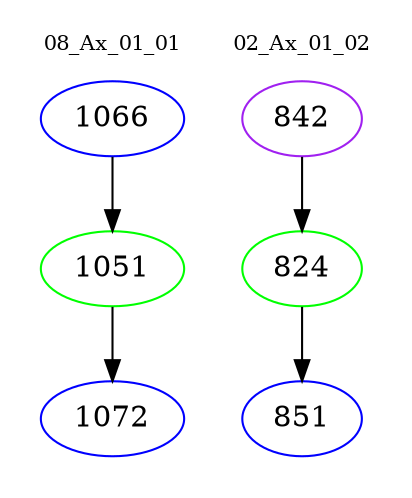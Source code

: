 digraph{
subgraph cluster_0 {
color = white
label = "08_Ax_01_01";
fontsize=10;
T0_1066 [label="1066", color="blue"]
T0_1066 -> T0_1051 [color="black"]
T0_1051 [label="1051", color="green"]
T0_1051 -> T0_1072 [color="black"]
T0_1072 [label="1072", color="blue"]
}
subgraph cluster_1 {
color = white
label = "02_Ax_01_02";
fontsize=10;
T1_842 [label="842", color="purple"]
T1_842 -> T1_824 [color="black"]
T1_824 [label="824", color="green"]
T1_824 -> T1_851 [color="black"]
T1_851 [label="851", color="blue"]
}
}

